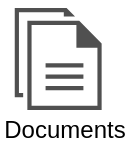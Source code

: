 <mxfile version="14.6.13" type="device"><diagram id="M13VEW7IE89JmZduTWmu" name="Seite-1"><mxGraphModel dx="1086" dy="2135" grid="1" gridSize="10" guides="1" tooltips="1" connect="1" arrows="1" fold="1" page="1" pageScale="1" pageWidth="827" pageHeight="1169" math="0" shadow="0"><root><mxCell id="0"/><mxCell id="1" parent="0"/><mxCell id="l1vcB_iSWiixREHRqa8Z-1" value="" style="group" vertex="1" connectable="0" parent="1"><mxGeometry x="40.0" y="-1120" width="64.75" height="75.0" as="geometry"/></mxCell><mxCell id="l1vcB_iSWiixREHRqa8Z-2" value="Documents" style="text;html=1;strokeColor=none;fillColor=none;align=center;verticalAlign=middle;whiteSpace=wrap;rounded=0;" vertex="1" parent="l1vcB_iSWiixREHRqa8Z-1"><mxGeometry y="55.0" width="64.75" height="20" as="geometry"/></mxCell><mxCell id="l1vcB_iSWiixREHRqa8Z-3" value="" style="pointerEvents=1;shadow=0;dashed=0;html=1;strokeColor=none;fillColor=#505050;labelPosition=center;verticalLabelPosition=bottom;verticalAlign=top;outlineConnect=0;align=center;shape=mxgraph.office.concepts.documents;aspect=fixed;" vertex="1" parent="l1vcB_iSWiixREHRqa8Z-1"><mxGeometry x="7.375" y="4.0" width="43.44" height="51" as="geometry"/></mxCell></root></mxGraphModel></diagram></mxfile>